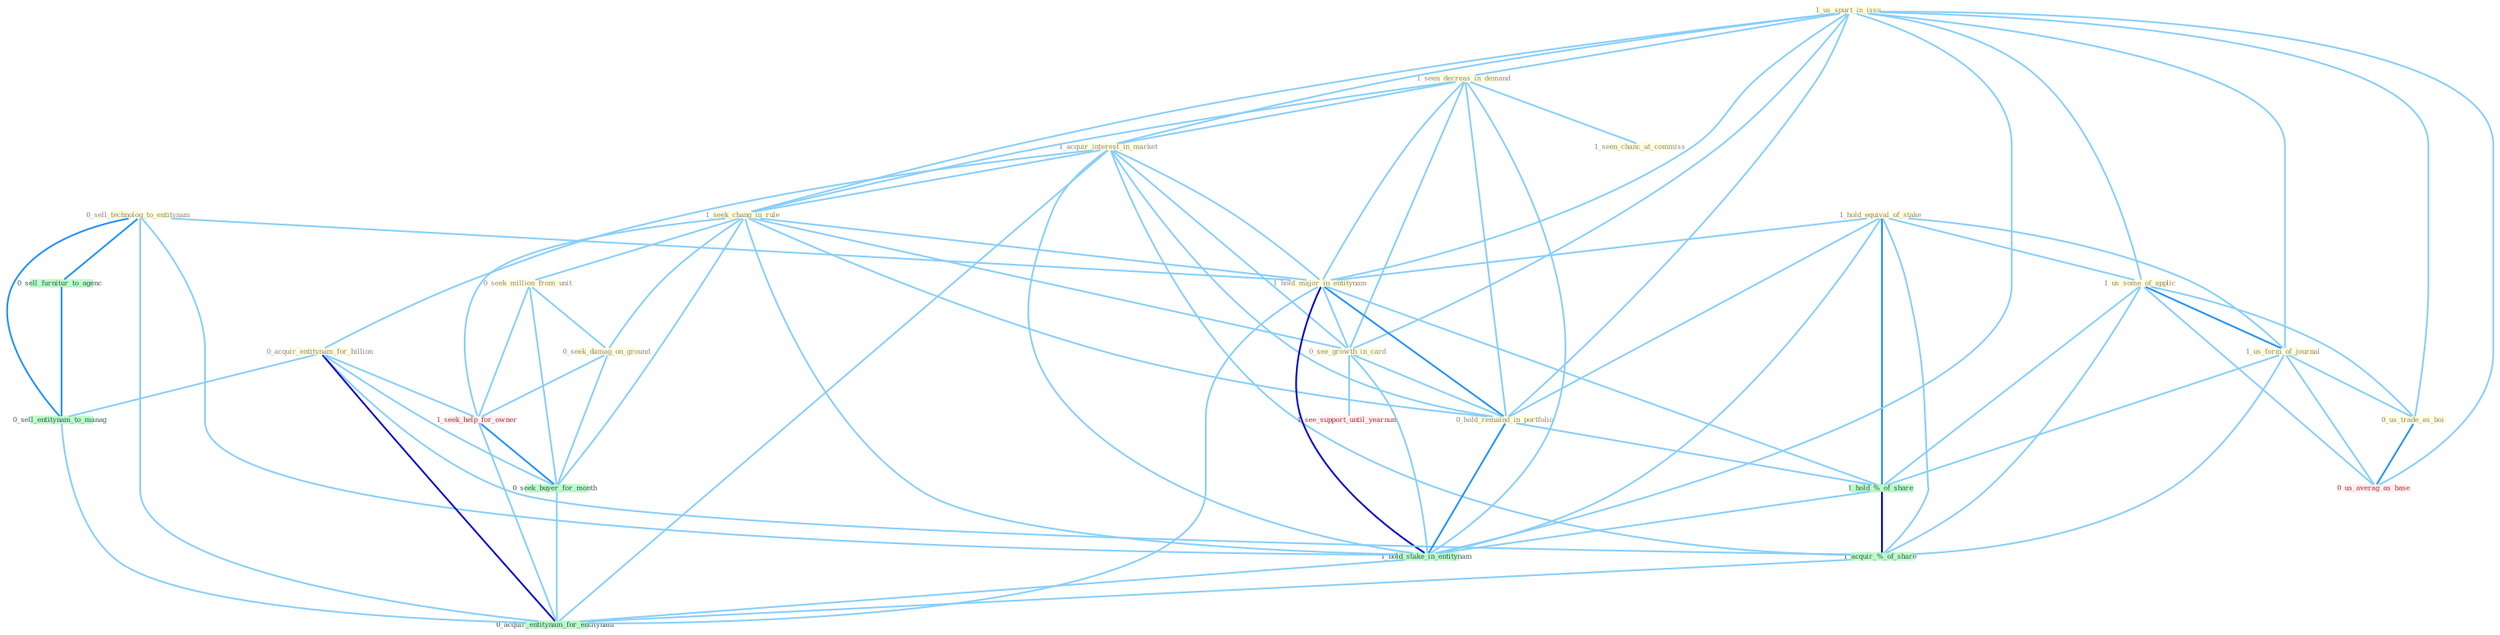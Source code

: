 Graph G{ 
    node
    [shape=polygon,style=filled,width=.5,height=.06,color="#BDFCC9",fixedsize=true,fontsize=4,
    fontcolor="#2f4f4f"];
    {node
    [color="#ffffe0", fontcolor="#8b7d6b"] "1_hold_equival_of_stake " "1_us_spurt_in_issu " "0_sell_technolog_to_entitynam " "1_seen_decreas_in_demand " "1_acquir_interest_in_market " "1_seek_chang_in_rule " "1_seen_chanc_at_commiss " "1_hold_major_in_entitynam " "0_seek_million_from_unit " "0_seek_damag_on_ground " "1_us_some_of_applic " "1_us_form_of_journal " "0_see_growth_in_card " "0_acquir_entitynam_for_billion " "0_hold_remaind_in_portfolio " "0_us_trade_as_boi "}
{node [color="#fff0f5", fontcolor="#b22222"] "1_seek_help_for_owner " "1_see_support_until_yearnum " "0_us_averag_as_base "}
edge [color="#B0E2FF"];

	"1_hold_equival_of_stake " -- "1_hold_major_in_entitynam " [w="1", color="#87cefa" ];
	"1_hold_equival_of_stake " -- "1_us_some_of_applic " [w="1", color="#87cefa" ];
	"1_hold_equival_of_stake " -- "1_us_form_of_journal " [w="1", color="#87cefa" ];
	"1_hold_equival_of_stake " -- "0_hold_remaind_in_portfolio " [w="1", color="#87cefa" ];
	"1_hold_equival_of_stake " -- "1_hold_%_of_share " [w="2", color="#1e90ff" , len=0.8];
	"1_hold_equival_of_stake " -- "1_hold_stake_in_entitynam " [w="1", color="#87cefa" ];
	"1_hold_equival_of_stake " -- "1_acquir_%_of_share " [w="1", color="#87cefa" ];
	"1_us_spurt_in_issu " -- "1_seen_decreas_in_demand " [w="1", color="#87cefa" ];
	"1_us_spurt_in_issu " -- "1_acquir_interest_in_market " [w="1", color="#87cefa" ];
	"1_us_spurt_in_issu " -- "1_seek_chang_in_rule " [w="1", color="#87cefa" ];
	"1_us_spurt_in_issu " -- "1_hold_major_in_entitynam " [w="1", color="#87cefa" ];
	"1_us_spurt_in_issu " -- "1_us_some_of_applic " [w="1", color="#87cefa" ];
	"1_us_spurt_in_issu " -- "1_us_form_of_journal " [w="1", color="#87cefa" ];
	"1_us_spurt_in_issu " -- "0_see_growth_in_card " [w="1", color="#87cefa" ];
	"1_us_spurt_in_issu " -- "0_hold_remaind_in_portfolio " [w="1", color="#87cefa" ];
	"1_us_spurt_in_issu " -- "0_us_trade_as_boi " [w="1", color="#87cefa" ];
	"1_us_spurt_in_issu " -- "1_hold_stake_in_entitynam " [w="1", color="#87cefa" ];
	"1_us_spurt_in_issu " -- "0_us_averag_as_base " [w="1", color="#87cefa" ];
	"0_sell_technolog_to_entitynam " -- "1_hold_major_in_entitynam " [w="1", color="#87cefa" ];
	"0_sell_technolog_to_entitynam " -- "1_hold_stake_in_entitynam " [w="1", color="#87cefa" ];
	"0_sell_technolog_to_entitynam " -- "0_sell_furnitur_to_agenc " [w="2", color="#1e90ff" , len=0.8];
	"0_sell_technolog_to_entitynam " -- "0_sell_entitynam_to_manag " [w="2", color="#1e90ff" , len=0.8];
	"0_sell_technolog_to_entitynam " -- "0_acquir_entitynam_for_entitynam " [w="1", color="#87cefa" ];
	"1_seen_decreas_in_demand " -- "1_acquir_interest_in_market " [w="1", color="#87cefa" ];
	"1_seen_decreas_in_demand " -- "1_seek_chang_in_rule " [w="1", color="#87cefa" ];
	"1_seen_decreas_in_demand " -- "1_seen_chanc_at_commiss " [w="1", color="#87cefa" ];
	"1_seen_decreas_in_demand " -- "1_hold_major_in_entitynam " [w="1", color="#87cefa" ];
	"1_seen_decreas_in_demand " -- "0_see_growth_in_card " [w="1", color="#87cefa" ];
	"1_seen_decreas_in_demand " -- "0_hold_remaind_in_portfolio " [w="1", color="#87cefa" ];
	"1_seen_decreas_in_demand " -- "1_hold_stake_in_entitynam " [w="1", color="#87cefa" ];
	"1_acquir_interest_in_market " -- "1_seek_chang_in_rule " [w="1", color="#87cefa" ];
	"1_acquir_interest_in_market " -- "1_hold_major_in_entitynam " [w="1", color="#87cefa" ];
	"1_acquir_interest_in_market " -- "0_see_growth_in_card " [w="1", color="#87cefa" ];
	"1_acquir_interest_in_market " -- "0_acquir_entitynam_for_billion " [w="1", color="#87cefa" ];
	"1_acquir_interest_in_market " -- "0_hold_remaind_in_portfolio " [w="1", color="#87cefa" ];
	"1_acquir_interest_in_market " -- "1_hold_stake_in_entitynam " [w="1", color="#87cefa" ];
	"1_acquir_interest_in_market " -- "1_acquir_%_of_share " [w="1", color="#87cefa" ];
	"1_acquir_interest_in_market " -- "0_acquir_entitynam_for_entitynam " [w="1", color="#87cefa" ];
	"1_seek_chang_in_rule " -- "1_hold_major_in_entitynam " [w="1", color="#87cefa" ];
	"1_seek_chang_in_rule " -- "0_seek_million_from_unit " [w="1", color="#87cefa" ];
	"1_seek_chang_in_rule " -- "0_seek_damag_on_ground " [w="1", color="#87cefa" ];
	"1_seek_chang_in_rule " -- "0_see_growth_in_card " [w="1", color="#87cefa" ];
	"1_seek_chang_in_rule " -- "0_hold_remaind_in_portfolio " [w="1", color="#87cefa" ];
	"1_seek_chang_in_rule " -- "1_hold_stake_in_entitynam " [w="1", color="#87cefa" ];
	"1_seek_chang_in_rule " -- "1_seek_help_for_owner " [w="1", color="#87cefa" ];
	"1_seek_chang_in_rule " -- "0_seek_buyer_for_month " [w="1", color="#87cefa" ];
	"1_hold_major_in_entitynam " -- "0_see_growth_in_card " [w="1", color="#87cefa" ];
	"1_hold_major_in_entitynam " -- "0_hold_remaind_in_portfolio " [w="2", color="#1e90ff" , len=0.8];
	"1_hold_major_in_entitynam " -- "1_hold_%_of_share " [w="1", color="#87cefa" ];
	"1_hold_major_in_entitynam " -- "1_hold_stake_in_entitynam " [w="3", color="#0000cd" , len=0.6];
	"1_hold_major_in_entitynam " -- "0_acquir_entitynam_for_entitynam " [w="1", color="#87cefa" ];
	"0_seek_million_from_unit " -- "0_seek_damag_on_ground " [w="1", color="#87cefa" ];
	"0_seek_million_from_unit " -- "1_seek_help_for_owner " [w="1", color="#87cefa" ];
	"0_seek_million_from_unit " -- "0_seek_buyer_for_month " [w="1", color="#87cefa" ];
	"0_seek_damag_on_ground " -- "1_seek_help_for_owner " [w="1", color="#87cefa" ];
	"0_seek_damag_on_ground " -- "0_seek_buyer_for_month " [w="1", color="#87cefa" ];
	"1_us_some_of_applic " -- "1_us_form_of_journal " [w="2", color="#1e90ff" , len=0.8];
	"1_us_some_of_applic " -- "0_us_trade_as_boi " [w="1", color="#87cefa" ];
	"1_us_some_of_applic " -- "1_hold_%_of_share " [w="1", color="#87cefa" ];
	"1_us_some_of_applic " -- "1_acquir_%_of_share " [w="1", color="#87cefa" ];
	"1_us_some_of_applic " -- "0_us_averag_as_base " [w="1", color="#87cefa" ];
	"1_us_form_of_journal " -- "0_us_trade_as_boi " [w="1", color="#87cefa" ];
	"1_us_form_of_journal " -- "1_hold_%_of_share " [w="1", color="#87cefa" ];
	"1_us_form_of_journal " -- "1_acquir_%_of_share " [w="1", color="#87cefa" ];
	"1_us_form_of_journal " -- "0_us_averag_as_base " [w="1", color="#87cefa" ];
	"0_see_growth_in_card " -- "0_hold_remaind_in_portfolio " [w="1", color="#87cefa" ];
	"0_see_growth_in_card " -- "1_hold_stake_in_entitynam " [w="1", color="#87cefa" ];
	"0_see_growth_in_card " -- "1_see_support_until_yearnum " [w="1", color="#87cefa" ];
	"0_acquir_entitynam_for_billion " -- "1_seek_help_for_owner " [w="1", color="#87cefa" ];
	"0_acquir_entitynam_for_billion " -- "0_seek_buyer_for_month " [w="1", color="#87cefa" ];
	"0_acquir_entitynam_for_billion " -- "1_acquir_%_of_share " [w="1", color="#87cefa" ];
	"0_acquir_entitynam_for_billion " -- "0_sell_entitynam_to_manag " [w="1", color="#87cefa" ];
	"0_acquir_entitynam_for_billion " -- "0_acquir_entitynam_for_entitynam " [w="3", color="#0000cd" , len=0.6];
	"0_hold_remaind_in_portfolio " -- "1_hold_%_of_share " [w="1", color="#87cefa" ];
	"0_hold_remaind_in_portfolio " -- "1_hold_stake_in_entitynam " [w="2", color="#1e90ff" , len=0.8];
	"0_us_trade_as_boi " -- "0_us_averag_as_base " [w="2", color="#1e90ff" , len=0.8];
	"1_hold_%_of_share " -- "1_hold_stake_in_entitynam " [w="1", color="#87cefa" ];
	"1_hold_%_of_share " -- "1_acquir_%_of_share " [w="3", color="#0000cd" , len=0.6];
	"1_hold_stake_in_entitynam " -- "0_acquir_entitynam_for_entitynam " [w="1", color="#87cefa" ];
	"1_seek_help_for_owner " -- "0_seek_buyer_for_month " [w="2", color="#1e90ff" , len=0.8];
	"1_seek_help_for_owner " -- "0_acquir_entitynam_for_entitynam " [w="1", color="#87cefa" ];
	"0_seek_buyer_for_month " -- "0_acquir_entitynam_for_entitynam " [w="1", color="#87cefa" ];
	"1_acquir_%_of_share " -- "0_acquir_entitynam_for_entitynam " [w="1", color="#87cefa" ];
	"0_sell_furnitur_to_agenc " -- "0_sell_entitynam_to_manag " [w="2", color="#1e90ff" , len=0.8];
	"0_sell_entitynam_to_manag " -- "0_acquir_entitynam_for_entitynam " [w="1", color="#87cefa" ];
}